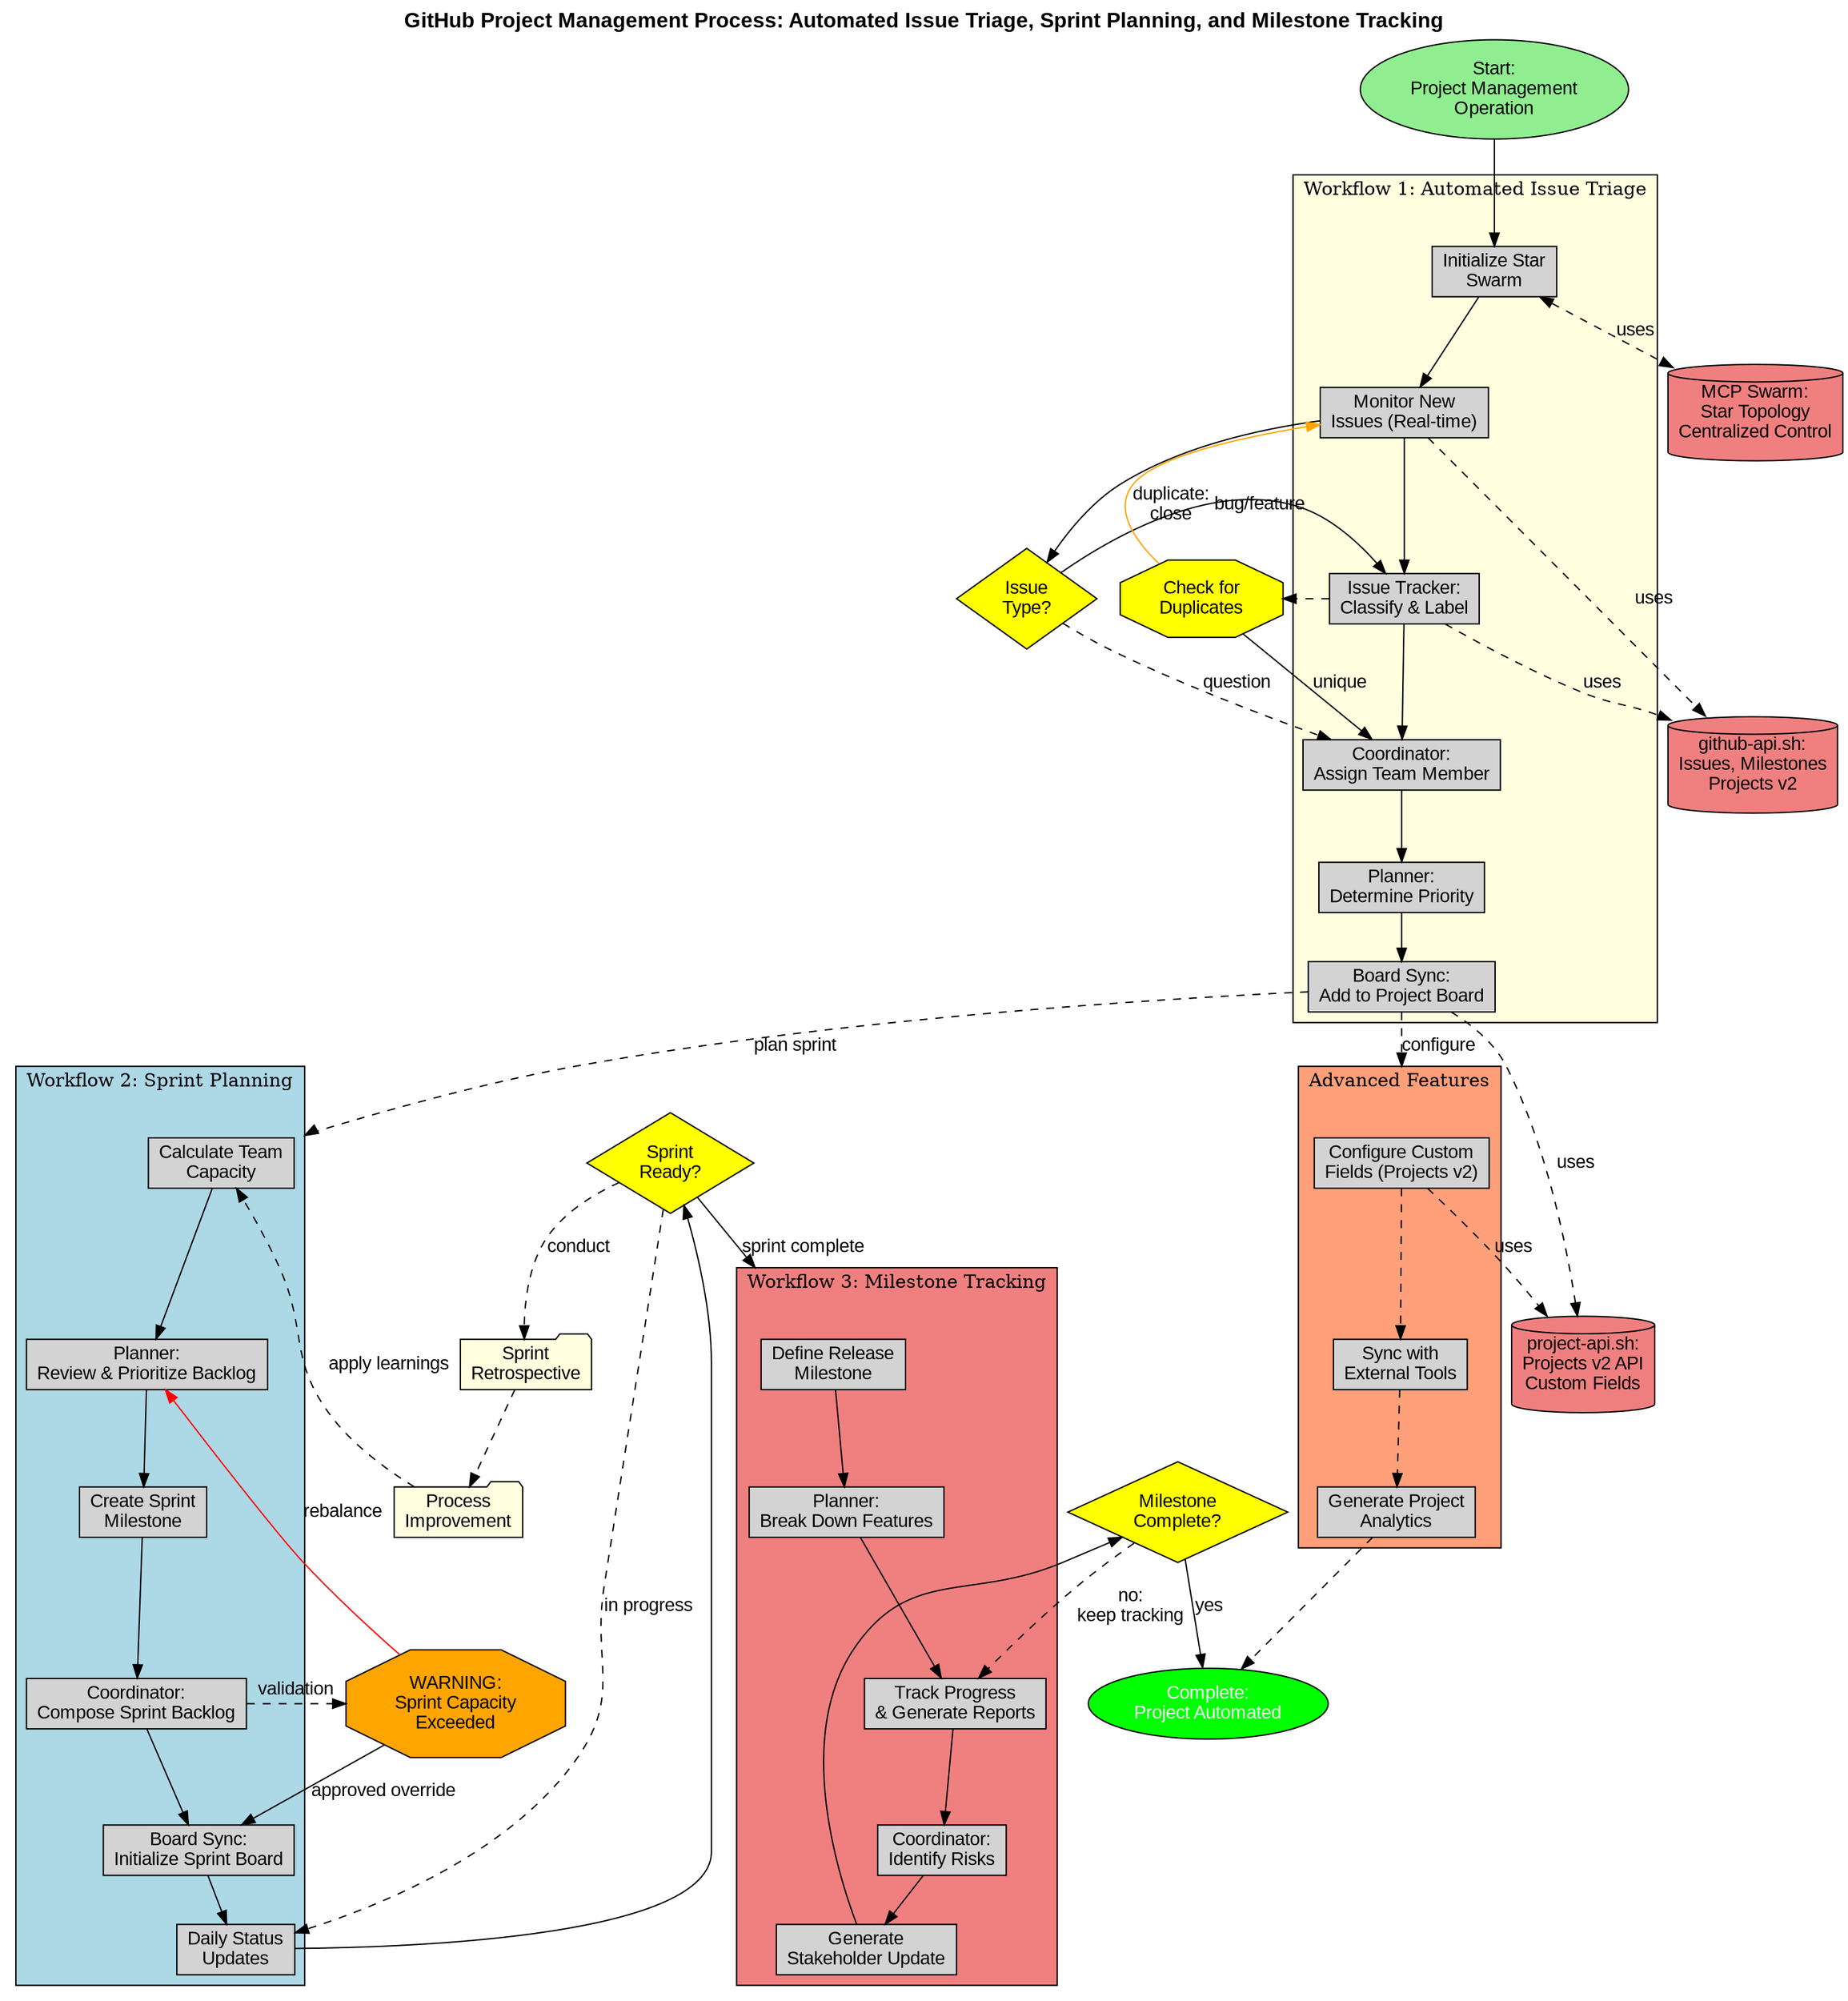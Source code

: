 digraph ProjectManagementProcess {
    rankdir=TB;
    compound=true;
    node [shape=box, style=filled, fontname="Arial"];
    edge [fontname="Arial"];

    // Start and end
    start [shape=ellipse, label="Start:\nProject Management\nOperation", fillcolor=lightgreen];
    end [shape=ellipse, label="Complete:\nProject Automated", fillcolor=green, fontcolor=white];

    // Issue triage workflow
    subgraph cluster_triage {
        label="Workflow 1: Automated Issue Triage";
        fillcolor=lightyellow;
        style=filled;

        init_star [label="Initialize Star\nSwarm"];
        monitor_issues [label="Monitor New\nIssues (Real-time)"];
        classify [label="Issue Tracker:\nClassify & Label"];
        assign_team [label="Coordinator:\nAssign Team Member"];
        set_priority [label="Planner:\nDetermine Priority"];
        update_board [label="Board Sync:\nAdd to Project Board"];

        init_star -> monitor_issues;
        monitor_issues -> classify;
        classify -> assign_team;
        assign_team -> set_priority;
        set_priority -> update_board;
    }

    // Sprint planning workflow
    subgraph cluster_sprint {
        label="Workflow 2: Sprint Planning";
        fillcolor=lightblue;
        style=filled;

        calc_capacity [label="Calculate Team\nCapacity"];
        review_backlog [label="Planner:\nReview & Prioritize Backlog"];
        create_milestone [label="Create Sprint\nMilestone"];
        compose_sprint [label="Coordinator:\nCompose Sprint Backlog"];
        init_board [label="Board Sync:\nInitialize Sprint Board"];
        daily_updates [label="Daily Status\nUpdates"];

        calc_capacity -> review_backlog;
        review_backlog -> create_milestone;
        create_milestone -> compose_sprint;
        compose_sprint -> init_board;
        init_board -> daily_updates;
    }

    // Milestone tracking workflow
    subgraph cluster_milestone {
        label="Workflow 3: Milestone Tracking";
        fillcolor=lightcoral;
        style=filled;

        define_milestone [label="Define Release\nMilestone"];
        breakdown_release [label="Planner:\nBreak Down Features"];
        track_progress [label="Track Progress\n& Generate Reports"];
        identify_risks [label="Coordinator:\nIdentify Risks"];
        stakeholder_update [label="Generate\nStakeholder Update"];

        define_milestone -> breakdown_release;
        breakdown_release -> track_progress;
        track_progress -> identify_risks;
        identify_risks -> stakeholder_update;
    }

    // Advanced features
    subgraph cluster_advanced {
        label="Advanced Features";
        fillcolor=lightsalmon;
        style=filled;

        custom_fields [label="Configure Custom\nFields (Projects v2)"];
        external_sync [label="Sync with\nExternal Tools"];
        analytics [label="Generate Project\nAnalytics"];

        custom_fields -> external_sync [style=dashed];
        external_sync -> analytics [style=dashed];
    }

    // Decision points
    issue_type [shape=diamond, label="Issue\nType?", fillcolor=yellow];
    sprint_ready [shape=diamond, label="Sprint\nReady?", fillcolor=yellow];
    milestone_complete [shape=diamond, label="Milestone\nComplete?", fillcolor=yellow];

    // External tools
    mcp_star [shape=cylinder, label="MCP Swarm:\nStar Topology\nCentralized Control", fillcolor=lightcoral];
    github_api [shape=cylinder, label="github-api.sh:\nIssues, Milestones\nProjects v2", fillcolor=lightcoral];
    project_api [shape=cylinder, label="project-api.sh:\nProjects v2 API\nCustom Fields", fillcolor=lightcoral];

    // Main flow - Issue triage
    start -> init_star;
    monitor_issues -> issue_type;

    issue_type -> classify [label="bug/feature"];
    issue_type -> assign_team [label="question", style=dashed];

    update_board -> calc_capacity [lhead=cluster_sprint, style=dashed, label="plan sprint"];

    // Sprint planning flow
    daily_updates -> sprint_ready;
    sprint_ready -> define_milestone [lhead=cluster_milestone, label="sprint complete"];
    sprint_ready -> daily_updates [label="in progress", style=dashed];

    // Milestone tracking flow
    stakeholder_update -> milestone_complete;
    milestone_complete -> end [label="yes"];
    milestone_complete -> track_progress [label="no:\nkeep tracking", style=dashed];

    // Advanced features integration
    update_board -> custom_fields [lhead=cluster_advanced, style=dashed, label="configure"];
    analytics -> end [style=dashed];

    // External tool usage
    init_star -> mcp_star [style=dashed, label="uses", dir=both];
    monitor_issues -> github_api [style=dashed, label="uses"];
    classify -> github_api [style=dashed, label="uses"];
    update_board -> project_api [style=dashed, label="uses"];
    custom_fields -> project_api [style=dashed, label="uses"];

    // Critical paths
    duplicate_check [shape=octagon, label="Check for\nDuplicates", fillcolor=yellow];
    capacity_exceeded [shape=octagon, label="WARNING:\nSprint Capacity\nExceeded", fillcolor=orange];

    classify -> duplicate_check [style=dashed];
    duplicate_check -> assign_team [label="unique"];
    duplicate_check -> monitor_issues [label="duplicate:\nclose", color=orange];

    compose_sprint -> capacity_exceeded [style=dashed, label="validation"];
    capacity_exceeded -> review_backlog [label="rebalance", color=red];
    capacity_exceeded -> init_board [label="approved override"];

    // Best practices
    retrospective [shape=folder, label="Sprint\nRetrospective", fillcolor=lightyellow];
    process_improve [shape=folder, label="Process\nImprovement", fillcolor=lightyellow];

    sprint_ready -> retrospective [style=dashed, label="conduct"];
    retrospective -> process_improve [style=dashed];
    process_improve -> calc_capacity [style=dashed, label="apply learnings"];

    labelloc="t";
    label="GitHub Project Management Process: Automated Issue Triage, Sprint Planning, and Milestone Tracking";
    fontsize=16;
    fontname="Arial Bold";
}
